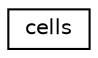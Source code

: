 digraph "Graphical Class Hierarchy"
{
 // LATEX_PDF_SIZE
  edge [fontname="Helvetica",fontsize="10",labelfontname="Helvetica",labelfontsize="10"];
  node [fontname="Helvetica",fontsize="10",shape=record];
  rankdir="LR";
  Node0 [label="cells",height=0.2,width=0.4,color="black", fillcolor="white", style="filled",URL="$classpFlow_1_1cells.html",tooltip=" "];
}
